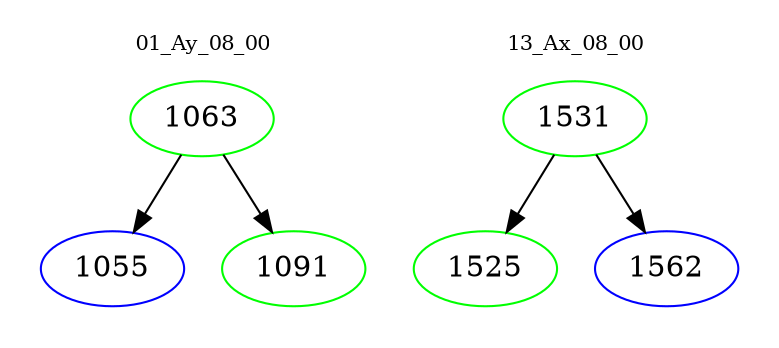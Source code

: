 digraph{
subgraph cluster_0 {
color = white
label = "01_Ay_08_00";
fontsize=10;
T0_1063 [label="1063", color="green"]
T0_1063 -> T0_1055 [color="black"]
T0_1055 [label="1055", color="blue"]
T0_1063 -> T0_1091 [color="black"]
T0_1091 [label="1091", color="green"]
}
subgraph cluster_1 {
color = white
label = "13_Ax_08_00";
fontsize=10;
T1_1531 [label="1531", color="green"]
T1_1531 -> T1_1525 [color="black"]
T1_1525 [label="1525", color="green"]
T1_1531 -> T1_1562 [color="black"]
T1_1562 [label="1562", color="blue"]
}
}
